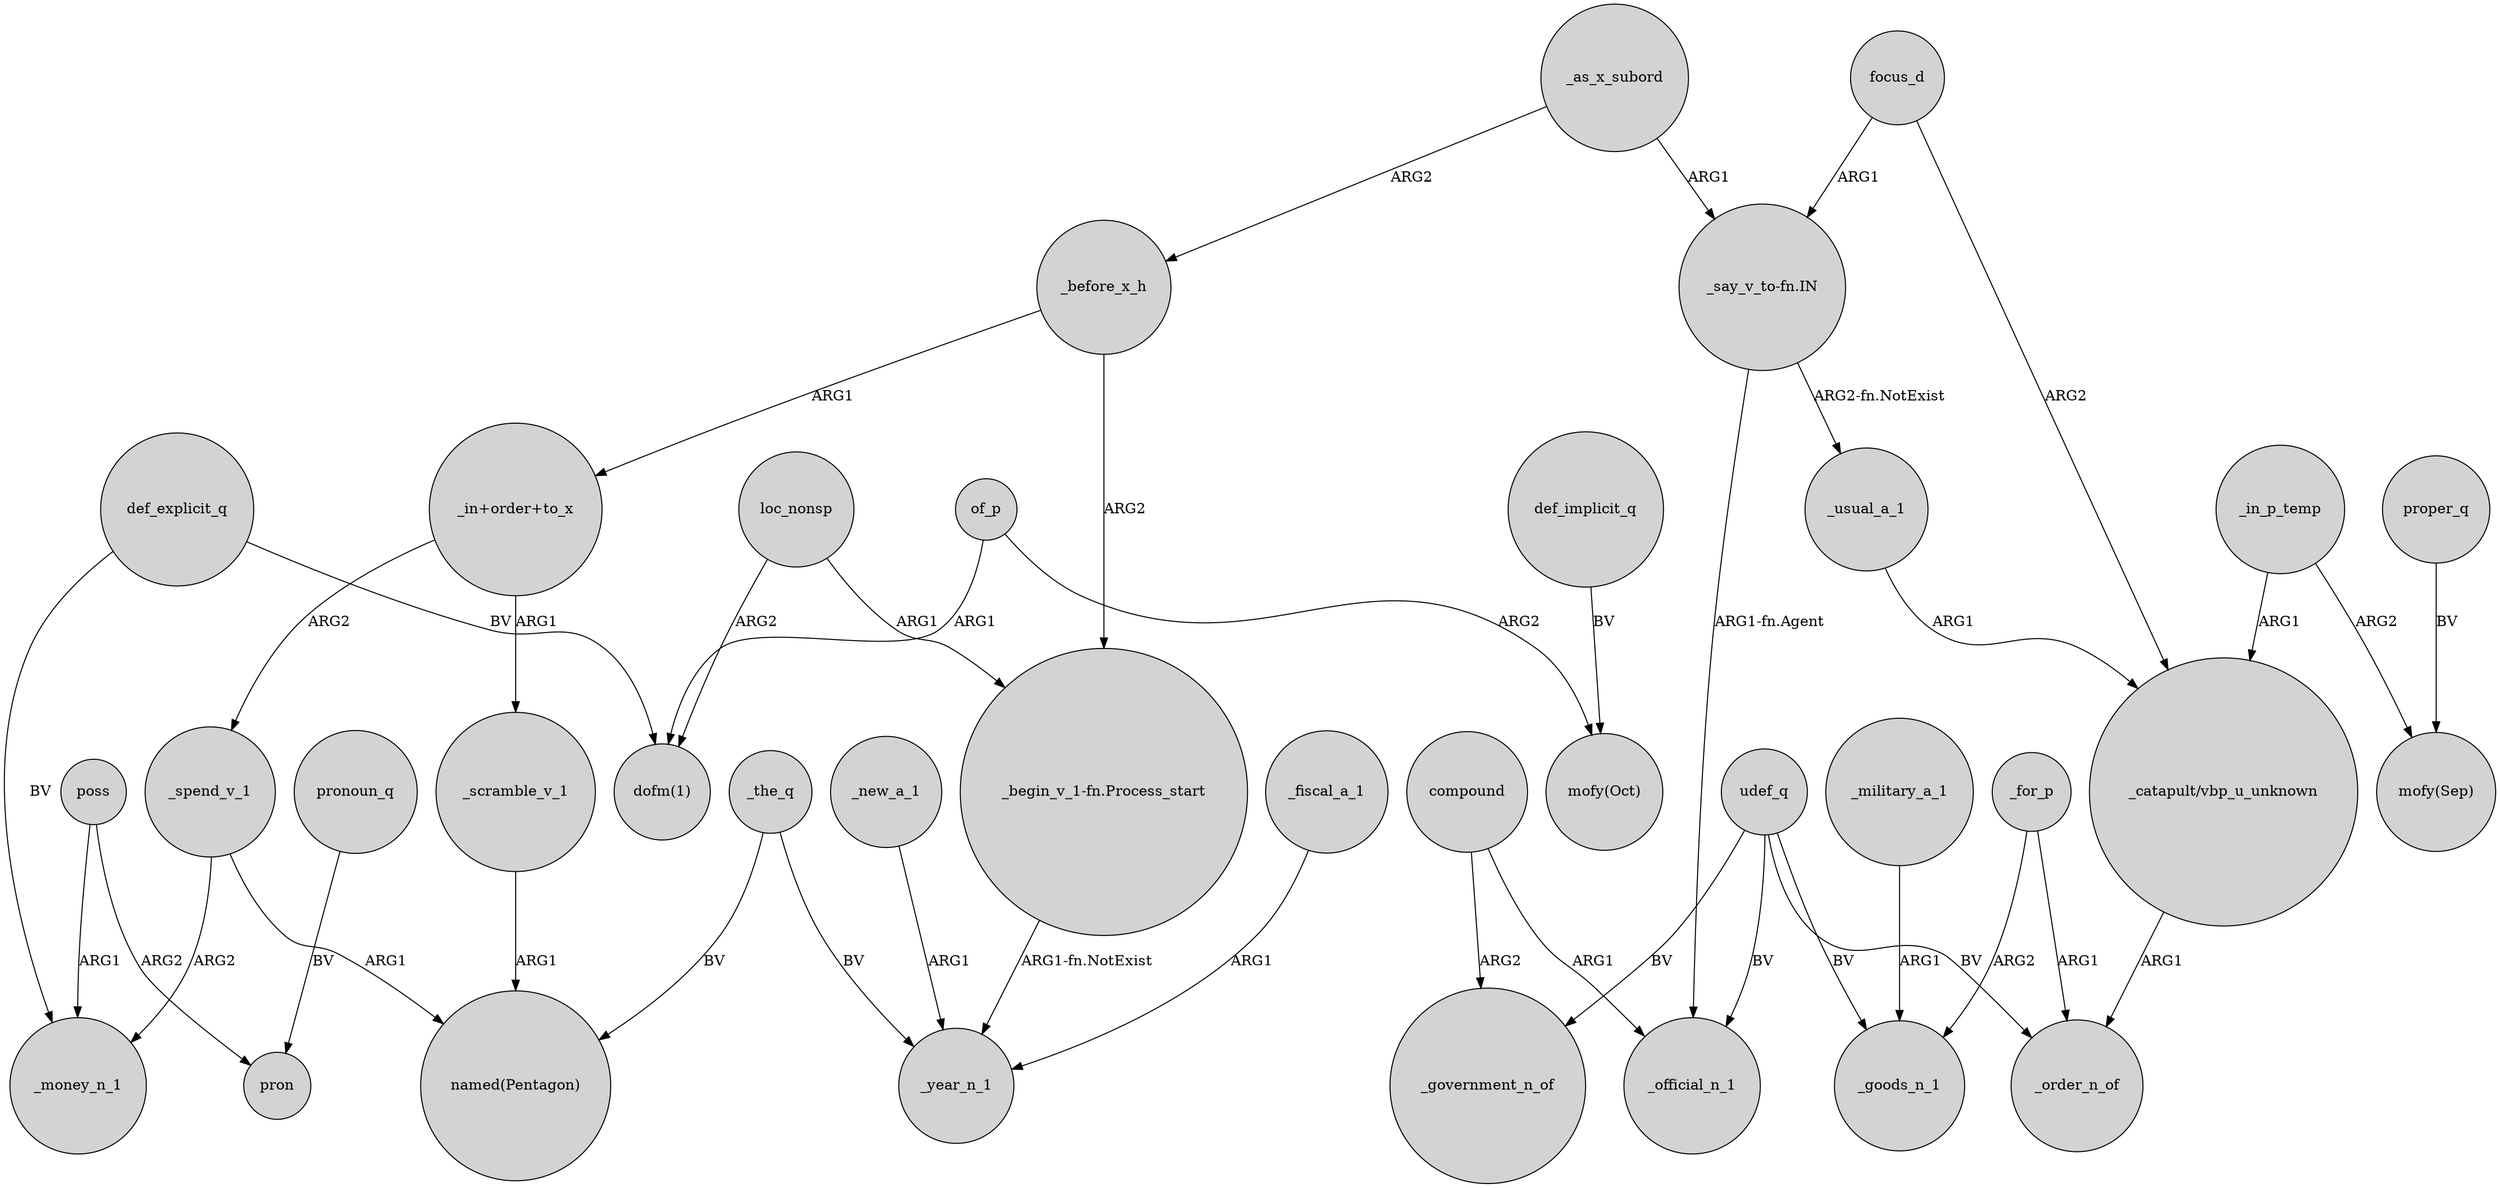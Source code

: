 digraph {
	node [shape=circle style=filled]
	_spend_v_1 -> _money_n_1 [label=ARG2]
	_military_a_1 -> _goods_n_1 [label=ARG1]
	_spend_v_1 -> "named(Pentagon)" [label=ARG1]
	udef_q -> _order_n_of [label=BV]
	poss -> pron [label=ARG2]
	_before_x_h -> "_begin_v_1-fn.Process_start" [label=ARG2]
	def_implicit_q -> "mofy(Oct)" [label=BV]
	compound -> _government_n_of [label=ARG2]
	udef_q -> _government_n_of [label=BV]
	loc_nonsp -> "dofm(1)" [label=ARG2]
	"_say_v_to-fn.IN" -> _official_n_1 [label="ARG1-fn.Agent"]
	_new_a_1 -> _year_n_1 [label=ARG1]
	_for_p -> _order_n_of [label=ARG1]
	_before_x_h -> "_in+order+to_x" [label=ARG1]
	of_p -> "mofy(Oct)" [label=ARG2]
	_scramble_v_1 -> "named(Pentagon)" [label=ARG1]
	proper_q -> "mofy(Sep)" [label=BV]
	"_in+order+to_x" -> _scramble_v_1 [label=ARG1]
	focus_d -> "_say_v_to-fn.IN" [label=ARG1]
	_for_p -> _goods_n_1 [label=ARG2]
	"_say_v_to-fn.IN" -> _usual_a_1 [label="ARG2-fn.NotExist"]
	_in_p_temp -> "_catapult/vbp_u_unknown" [label=ARG1]
	pronoun_q -> pron [label=BV]
	"_begin_v_1-fn.Process_start" -> _year_n_1 [label="ARG1-fn.NotExist"]
	_as_x_subord -> _before_x_h [label=ARG2]
	udef_q -> _official_n_1 [label=BV]
	udef_q -> _goods_n_1 [label=BV]
	def_explicit_q -> "dofm(1)" [label=BV]
	poss -> _money_n_1 [label=ARG1]
	_usual_a_1 -> "_catapult/vbp_u_unknown" [label=ARG1]
	_the_q -> _year_n_1 [label=BV]
	of_p -> "dofm(1)" [label=ARG1]
	compound -> _official_n_1 [label=ARG1]
	"_in+order+to_x" -> _spend_v_1 [label=ARG2]
	_the_q -> "named(Pentagon)" [label=BV]
	_fiscal_a_1 -> _year_n_1 [label=ARG1]
	focus_d -> "_catapult/vbp_u_unknown" [label=ARG2]
	"_catapult/vbp_u_unknown" -> _order_n_of [label=ARG1]
	loc_nonsp -> "_begin_v_1-fn.Process_start" [label=ARG1]
	_in_p_temp -> "mofy(Sep)" [label=ARG2]
	_as_x_subord -> "_say_v_to-fn.IN" [label=ARG1]
	def_explicit_q -> _money_n_1 [label=BV]
}
